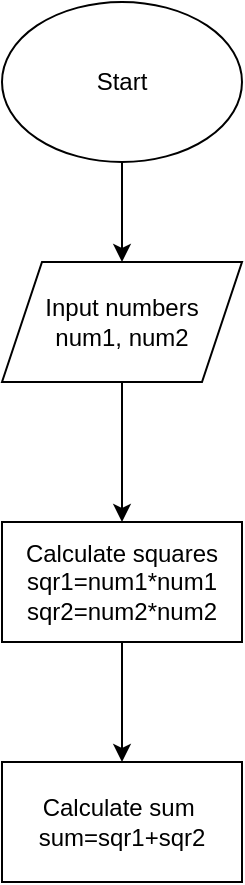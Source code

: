 <mxfile version="21.5.0" type="github">
  <diagram id="C5RBs43oDa-KdzZeNtuy" name="Page-1">
    <mxGraphModel dx="880" dy="494" grid="1" gridSize="10" guides="1" tooltips="1" connect="1" arrows="1" fold="1" page="1" pageScale="1" pageWidth="827" pageHeight="1169" math="0" shadow="0">
      <root>
        <mxCell id="WIyWlLk6GJQsqaUBKTNV-0" />
        <mxCell id="WIyWlLk6GJQsqaUBKTNV-1" parent="WIyWlLk6GJQsqaUBKTNV-0" />
        <mxCell id="v07kzGLFyg5tG2AGZXde-3" style="edgeStyle=orthogonalEdgeStyle;rounded=0;orthogonalLoop=1;jettySize=auto;html=1;entryX=0.5;entryY=0;entryDx=0;entryDy=0;" edge="1" parent="WIyWlLk6GJQsqaUBKTNV-1" source="v07kzGLFyg5tG2AGZXde-1" target="v07kzGLFyg5tG2AGZXde-2">
          <mxGeometry relative="1" as="geometry" />
        </mxCell>
        <mxCell id="v07kzGLFyg5tG2AGZXde-1" value="Start" style="ellipse;whiteSpace=wrap;html=1;" vertex="1" parent="WIyWlLk6GJQsqaUBKTNV-1">
          <mxGeometry x="370" y="130" width="120" height="80" as="geometry" />
        </mxCell>
        <mxCell id="v07kzGLFyg5tG2AGZXde-5" style="edgeStyle=orthogonalEdgeStyle;rounded=0;orthogonalLoop=1;jettySize=auto;html=1;exitX=0.5;exitY=1;exitDx=0;exitDy=0;entryX=0.5;entryY=0;entryDx=0;entryDy=0;" edge="1" parent="WIyWlLk6GJQsqaUBKTNV-1" source="v07kzGLFyg5tG2AGZXde-2" target="v07kzGLFyg5tG2AGZXde-4">
          <mxGeometry relative="1" as="geometry" />
        </mxCell>
        <mxCell id="v07kzGLFyg5tG2AGZXde-2" value="Input numbers&lt;br&gt;num1, num2" style="shape=parallelogram;perimeter=parallelogramPerimeter;whiteSpace=wrap;html=1;fixedSize=1;" vertex="1" parent="WIyWlLk6GJQsqaUBKTNV-1">
          <mxGeometry x="370" y="260" width="120" height="60" as="geometry" />
        </mxCell>
        <mxCell id="v07kzGLFyg5tG2AGZXde-7" style="edgeStyle=orthogonalEdgeStyle;rounded=0;orthogonalLoop=1;jettySize=auto;html=1;exitX=0.5;exitY=1;exitDx=0;exitDy=0;entryX=0.5;entryY=0;entryDx=0;entryDy=0;" edge="1" parent="WIyWlLk6GJQsqaUBKTNV-1" source="v07kzGLFyg5tG2AGZXde-4" target="v07kzGLFyg5tG2AGZXde-6">
          <mxGeometry relative="1" as="geometry" />
        </mxCell>
        <mxCell id="v07kzGLFyg5tG2AGZXde-4" value="Calculate squares&lt;br&gt;sqr1=num1*num1&lt;br&gt;sqr2=num2*num2" style="rounded=0;whiteSpace=wrap;html=1;" vertex="1" parent="WIyWlLk6GJQsqaUBKTNV-1">
          <mxGeometry x="370" y="390" width="120" height="60" as="geometry" />
        </mxCell>
        <mxCell id="v07kzGLFyg5tG2AGZXde-6" value="Calculate sum&amp;nbsp;&lt;br&gt;sum=sqr1+sqr2" style="rounded=0;whiteSpace=wrap;html=1;" vertex="1" parent="WIyWlLk6GJQsqaUBKTNV-1">
          <mxGeometry x="370" y="510" width="120" height="60" as="geometry" />
        </mxCell>
      </root>
    </mxGraphModel>
  </diagram>
</mxfile>
